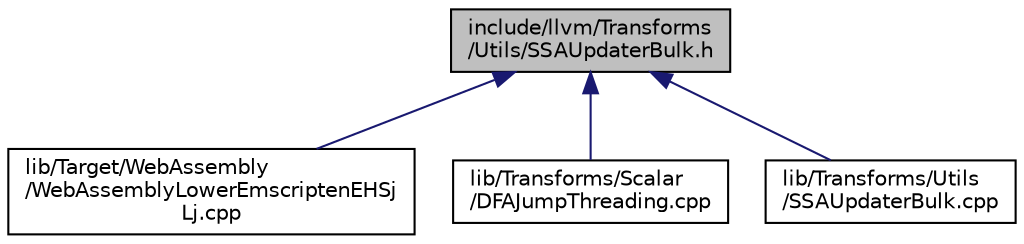 digraph "include/llvm/Transforms/Utils/SSAUpdaterBulk.h"
{
 // LATEX_PDF_SIZE
  bgcolor="transparent";
  edge [fontname="Helvetica",fontsize="10",labelfontname="Helvetica",labelfontsize="10"];
  node [fontname="Helvetica",fontsize="10",shape=record];
  Node1 [label="include/llvm/Transforms\l/Utils/SSAUpdaterBulk.h",height=0.2,width=0.4,color="black", fillcolor="grey75", style="filled", fontcolor="black",tooltip=" "];
  Node1 -> Node2 [dir="back",color="midnightblue",fontsize="10",style="solid",fontname="Helvetica"];
  Node2 [label="lib/Target/WebAssembly\l/WebAssemblyLowerEmscriptenEHSj\lLj.cpp",height=0.2,width=0.4,color="black",URL="$WebAssemblyLowerEmscriptenEHSjLj_8cpp.html",tooltip=" "];
  Node1 -> Node3 [dir="back",color="midnightblue",fontsize="10",style="solid",fontname="Helvetica"];
  Node3 [label="lib/Transforms/Scalar\l/DFAJumpThreading.cpp",height=0.2,width=0.4,color="black",URL="$DFAJumpThreading_8cpp.html",tooltip=" "];
  Node1 -> Node4 [dir="back",color="midnightblue",fontsize="10",style="solid",fontname="Helvetica"];
  Node4 [label="lib/Transforms/Utils\l/SSAUpdaterBulk.cpp",height=0.2,width=0.4,color="black",URL="$SSAUpdaterBulk_8cpp.html",tooltip=" "];
}
